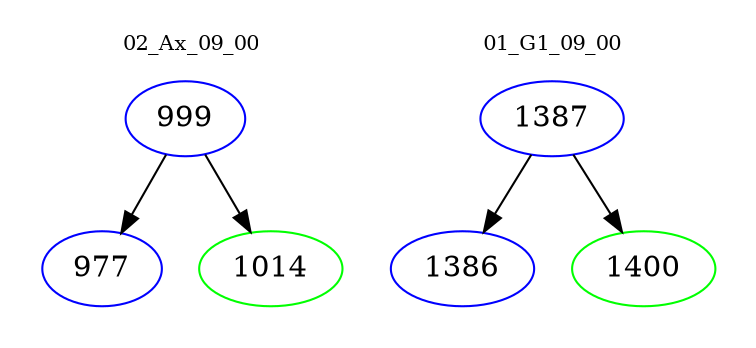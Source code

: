 digraph{
subgraph cluster_0 {
color = white
label = "02_Ax_09_00";
fontsize=10;
T0_999 [label="999", color="blue"]
T0_999 -> T0_977 [color="black"]
T0_977 [label="977", color="blue"]
T0_999 -> T0_1014 [color="black"]
T0_1014 [label="1014", color="green"]
}
subgraph cluster_1 {
color = white
label = "01_G1_09_00";
fontsize=10;
T1_1387 [label="1387", color="blue"]
T1_1387 -> T1_1386 [color="black"]
T1_1386 [label="1386", color="blue"]
T1_1387 -> T1_1400 [color="black"]
T1_1400 [label="1400", color="green"]
}
}
